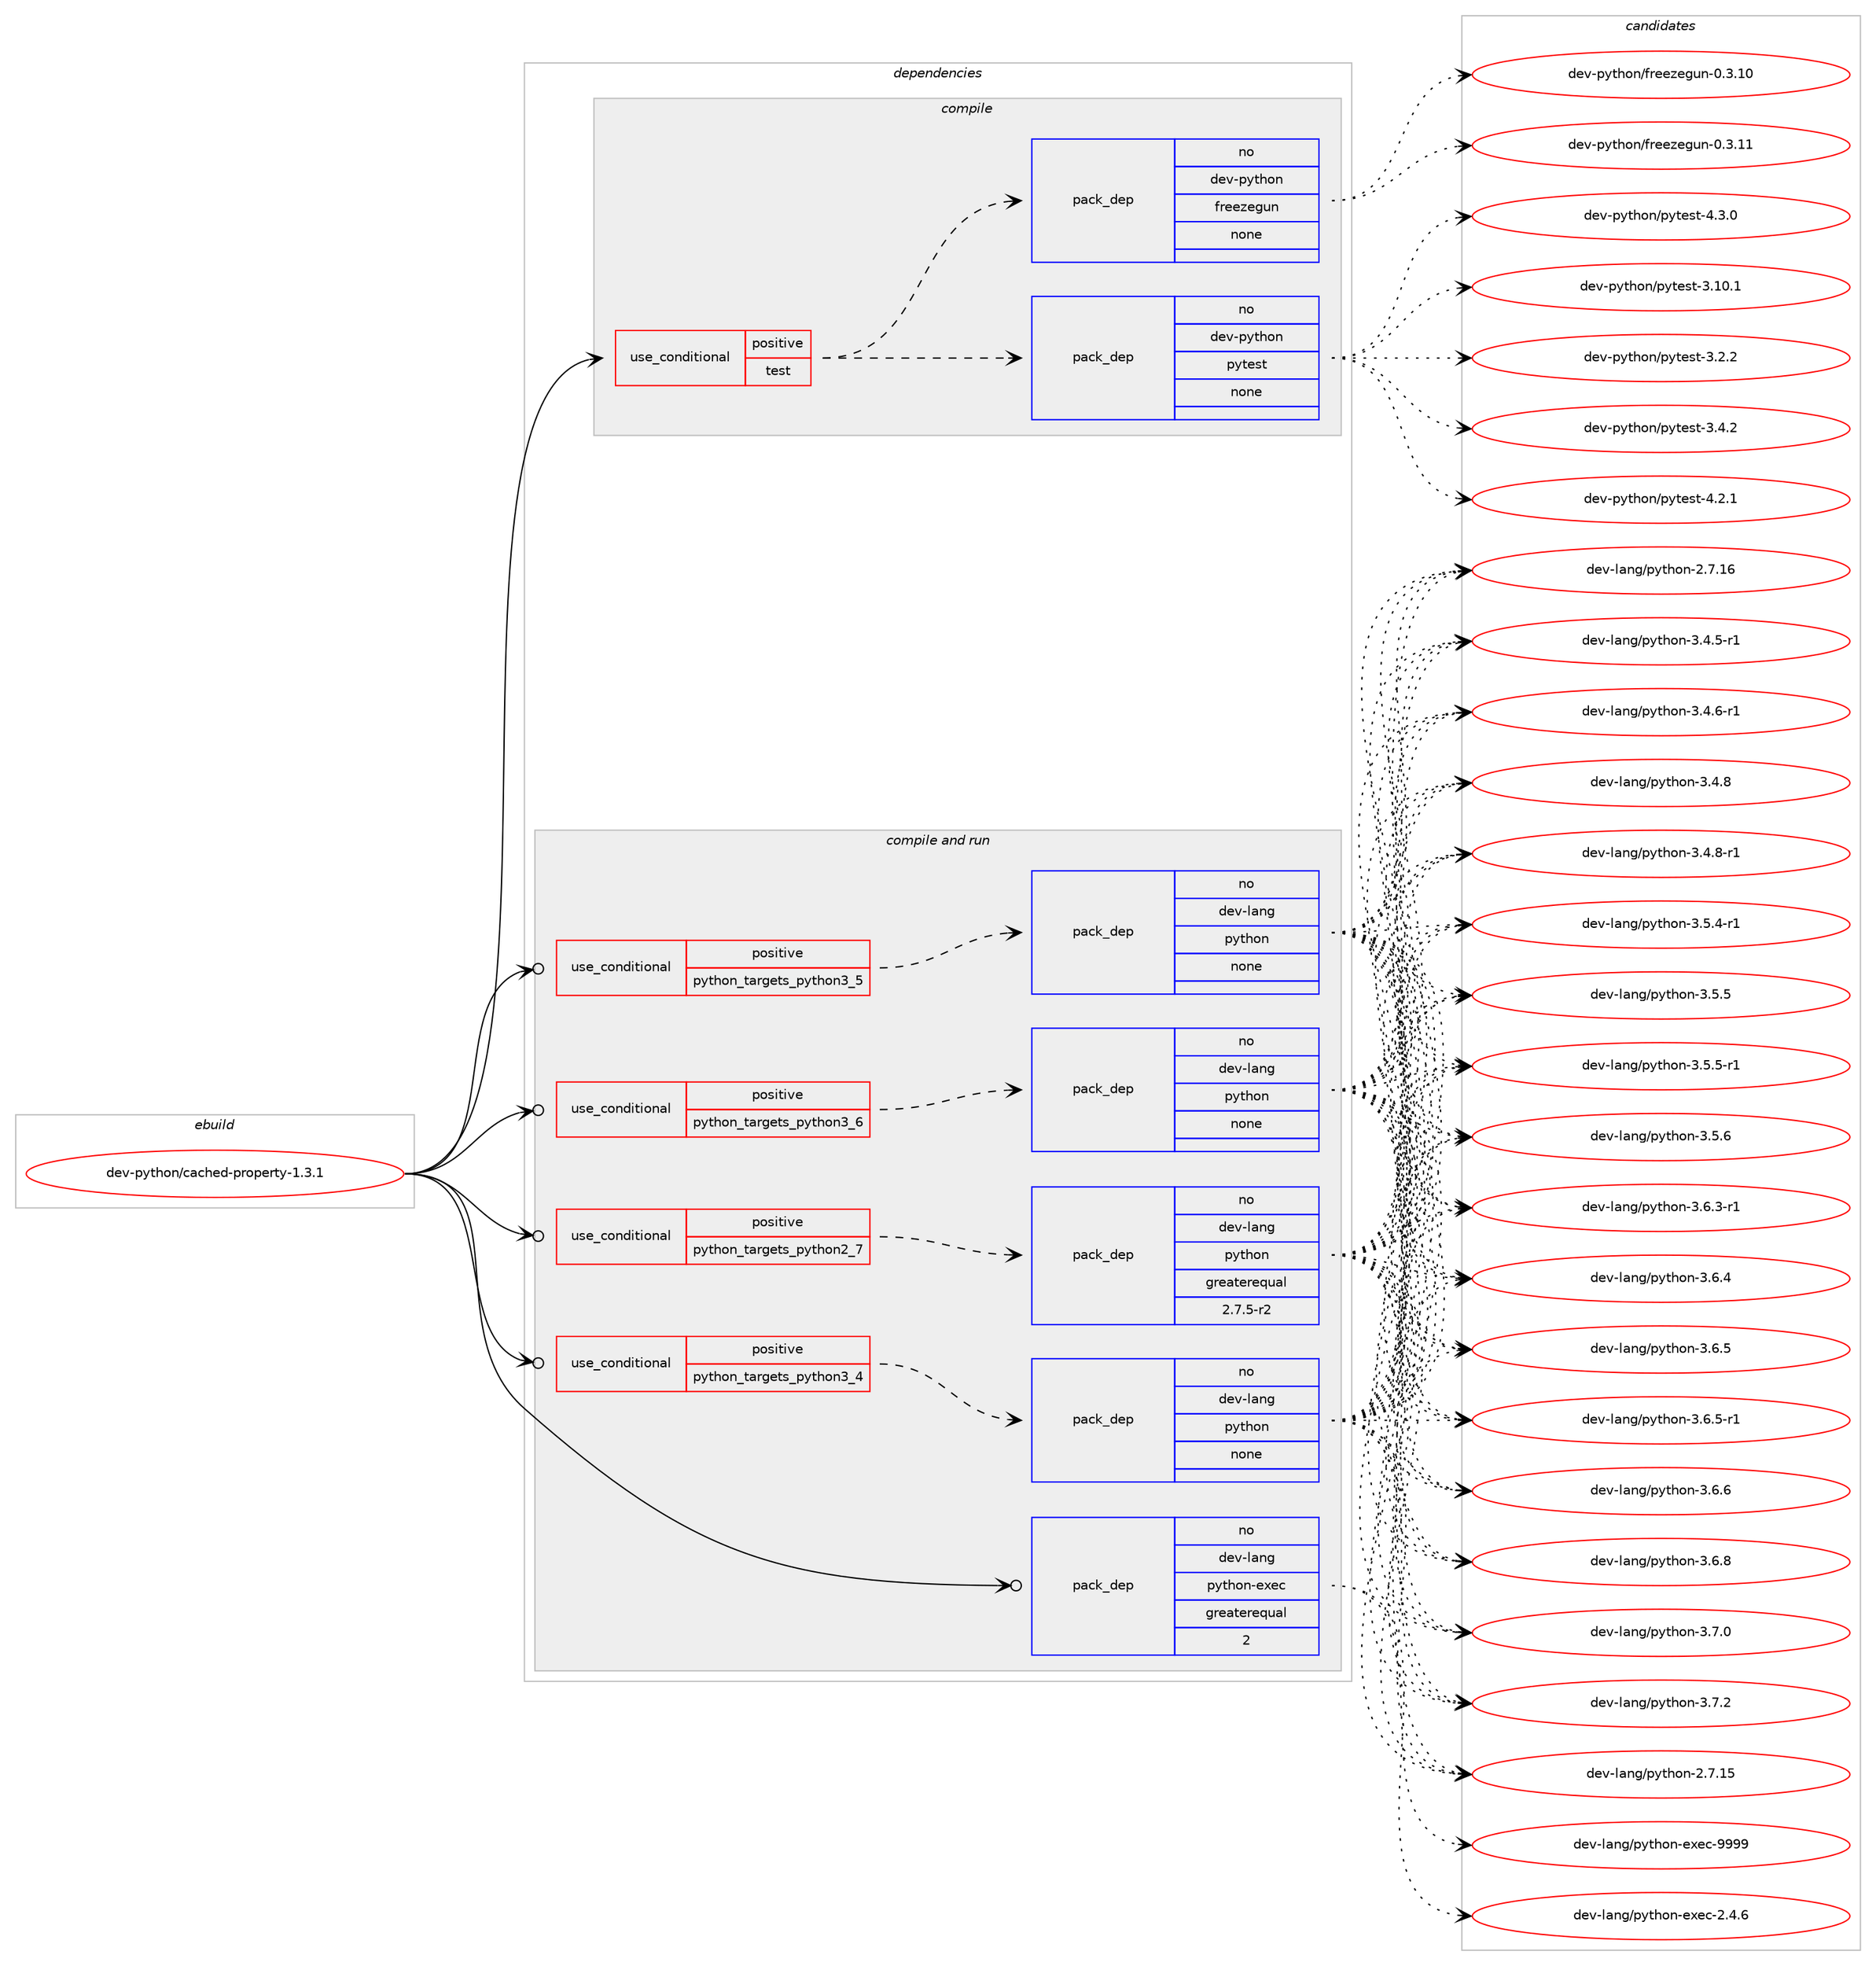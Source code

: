digraph prolog {

# *************
# Graph options
# *************

newrank=true;
concentrate=true;
compound=true;
graph [rankdir=LR,fontname=Helvetica,fontsize=10,ranksep=1.5];#, ranksep=2.5, nodesep=0.2];
edge  [arrowhead=vee];
node  [fontname=Helvetica,fontsize=10];

# **********
# The ebuild
# **********

subgraph cluster_leftcol {
color=gray;
rank=same;
label=<<i>ebuild</i>>;
id [label="dev-python/cached-property-1.3.1", color=red, width=4, href="../dev-python/cached-property-1.3.1.svg"];
}

# ****************
# The dependencies
# ****************

subgraph cluster_midcol {
color=gray;
label=<<i>dependencies</i>>;
subgraph cluster_compile {
fillcolor="#eeeeee";
style=filled;
label=<<i>compile</i>>;
subgraph cond371966 {
dependency1402150 [label=<<TABLE BORDER="0" CELLBORDER="1" CELLSPACING="0" CELLPADDING="4"><TR><TD ROWSPAN="3" CELLPADDING="10">use_conditional</TD></TR><TR><TD>positive</TD></TR><TR><TD>test</TD></TR></TABLE>>, shape=none, color=red];
subgraph pack1006951 {
dependency1402151 [label=<<TABLE BORDER="0" CELLBORDER="1" CELLSPACING="0" CELLPADDING="4" WIDTH="220"><TR><TD ROWSPAN="6" CELLPADDING="30">pack_dep</TD></TR><TR><TD WIDTH="110">no</TD></TR><TR><TD>dev-python</TD></TR><TR><TD>pytest</TD></TR><TR><TD>none</TD></TR><TR><TD></TD></TR></TABLE>>, shape=none, color=blue];
}
dependency1402150:e -> dependency1402151:w [weight=20,style="dashed",arrowhead="vee"];
subgraph pack1006952 {
dependency1402152 [label=<<TABLE BORDER="0" CELLBORDER="1" CELLSPACING="0" CELLPADDING="4" WIDTH="220"><TR><TD ROWSPAN="6" CELLPADDING="30">pack_dep</TD></TR><TR><TD WIDTH="110">no</TD></TR><TR><TD>dev-python</TD></TR><TR><TD>freezegun</TD></TR><TR><TD>none</TD></TR><TR><TD></TD></TR></TABLE>>, shape=none, color=blue];
}
dependency1402150:e -> dependency1402152:w [weight=20,style="dashed",arrowhead="vee"];
}
id:e -> dependency1402150:w [weight=20,style="solid",arrowhead="vee"];
}
subgraph cluster_compileandrun {
fillcolor="#eeeeee";
style=filled;
label=<<i>compile and run</i>>;
subgraph cond371967 {
dependency1402153 [label=<<TABLE BORDER="0" CELLBORDER="1" CELLSPACING="0" CELLPADDING="4"><TR><TD ROWSPAN="3" CELLPADDING="10">use_conditional</TD></TR><TR><TD>positive</TD></TR><TR><TD>python_targets_python2_7</TD></TR></TABLE>>, shape=none, color=red];
subgraph pack1006953 {
dependency1402154 [label=<<TABLE BORDER="0" CELLBORDER="1" CELLSPACING="0" CELLPADDING="4" WIDTH="220"><TR><TD ROWSPAN="6" CELLPADDING="30">pack_dep</TD></TR><TR><TD WIDTH="110">no</TD></TR><TR><TD>dev-lang</TD></TR><TR><TD>python</TD></TR><TR><TD>greaterequal</TD></TR><TR><TD>2.7.5-r2</TD></TR></TABLE>>, shape=none, color=blue];
}
dependency1402153:e -> dependency1402154:w [weight=20,style="dashed",arrowhead="vee"];
}
id:e -> dependency1402153:w [weight=20,style="solid",arrowhead="odotvee"];
subgraph cond371968 {
dependency1402155 [label=<<TABLE BORDER="0" CELLBORDER="1" CELLSPACING="0" CELLPADDING="4"><TR><TD ROWSPAN="3" CELLPADDING="10">use_conditional</TD></TR><TR><TD>positive</TD></TR><TR><TD>python_targets_python3_4</TD></TR></TABLE>>, shape=none, color=red];
subgraph pack1006954 {
dependency1402156 [label=<<TABLE BORDER="0" CELLBORDER="1" CELLSPACING="0" CELLPADDING="4" WIDTH="220"><TR><TD ROWSPAN="6" CELLPADDING="30">pack_dep</TD></TR><TR><TD WIDTH="110">no</TD></TR><TR><TD>dev-lang</TD></TR><TR><TD>python</TD></TR><TR><TD>none</TD></TR><TR><TD></TD></TR></TABLE>>, shape=none, color=blue];
}
dependency1402155:e -> dependency1402156:w [weight=20,style="dashed",arrowhead="vee"];
}
id:e -> dependency1402155:w [weight=20,style="solid",arrowhead="odotvee"];
subgraph cond371969 {
dependency1402157 [label=<<TABLE BORDER="0" CELLBORDER="1" CELLSPACING="0" CELLPADDING="4"><TR><TD ROWSPAN="3" CELLPADDING="10">use_conditional</TD></TR><TR><TD>positive</TD></TR><TR><TD>python_targets_python3_5</TD></TR></TABLE>>, shape=none, color=red];
subgraph pack1006955 {
dependency1402158 [label=<<TABLE BORDER="0" CELLBORDER="1" CELLSPACING="0" CELLPADDING="4" WIDTH="220"><TR><TD ROWSPAN="6" CELLPADDING="30">pack_dep</TD></TR><TR><TD WIDTH="110">no</TD></TR><TR><TD>dev-lang</TD></TR><TR><TD>python</TD></TR><TR><TD>none</TD></TR><TR><TD></TD></TR></TABLE>>, shape=none, color=blue];
}
dependency1402157:e -> dependency1402158:w [weight=20,style="dashed",arrowhead="vee"];
}
id:e -> dependency1402157:w [weight=20,style="solid",arrowhead="odotvee"];
subgraph cond371970 {
dependency1402159 [label=<<TABLE BORDER="0" CELLBORDER="1" CELLSPACING="0" CELLPADDING="4"><TR><TD ROWSPAN="3" CELLPADDING="10">use_conditional</TD></TR><TR><TD>positive</TD></TR><TR><TD>python_targets_python3_6</TD></TR></TABLE>>, shape=none, color=red];
subgraph pack1006956 {
dependency1402160 [label=<<TABLE BORDER="0" CELLBORDER="1" CELLSPACING="0" CELLPADDING="4" WIDTH="220"><TR><TD ROWSPAN="6" CELLPADDING="30">pack_dep</TD></TR><TR><TD WIDTH="110">no</TD></TR><TR><TD>dev-lang</TD></TR><TR><TD>python</TD></TR><TR><TD>none</TD></TR><TR><TD></TD></TR></TABLE>>, shape=none, color=blue];
}
dependency1402159:e -> dependency1402160:w [weight=20,style="dashed",arrowhead="vee"];
}
id:e -> dependency1402159:w [weight=20,style="solid",arrowhead="odotvee"];
subgraph pack1006957 {
dependency1402161 [label=<<TABLE BORDER="0" CELLBORDER="1" CELLSPACING="0" CELLPADDING="4" WIDTH="220"><TR><TD ROWSPAN="6" CELLPADDING="30">pack_dep</TD></TR><TR><TD WIDTH="110">no</TD></TR><TR><TD>dev-lang</TD></TR><TR><TD>python-exec</TD></TR><TR><TD>greaterequal</TD></TR><TR><TD>2</TD></TR></TABLE>>, shape=none, color=blue];
}
id:e -> dependency1402161:w [weight=20,style="solid",arrowhead="odotvee"];
}
subgraph cluster_run {
fillcolor="#eeeeee";
style=filled;
label=<<i>run</i>>;
}
}

# **************
# The candidates
# **************

subgraph cluster_choices {
rank=same;
color=gray;
label=<<i>candidates</i>>;

subgraph choice1006951 {
color=black;
nodesep=1;
choice100101118451121211161041111104711212111610111511645514649484649 [label="dev-python/pytest-3.10.1", color=red, width=4,href="../dev-python/pytest-3.10.1.svg"];
choice1001011184511212111610411111047112121116101115116455146504650 [label="dev-python/pytest-3.2.2", color=red, width=4,href="../dev-python/pytest-3.2.2.svg"];
choice1001011184511212111610411111047112121116101115116455146524650 [label="dev-python/pytest-3.4.2", color=red, width=4,href="../dev-python/pytest-3.4.2.svg"];
choice1001011184511212111610411111047112121116101115116455246504649 [label="dev-python/pytest-4.2.1", color=red, width=4,href="../dev-python/pytest-4.2.1.svg"];
choice1001011184511212111610411111047112121116101115116455246514648 [label="dev-python/pytest-4.3.0", color=red, width=4,href="../dev-python/pytest-4.3.0.svg"];
dependency1402151:e -> choice100101118451121211161041111104711212111610111511645514649484649:w [style=dotted,weight="100"];
dependency1402151:e -> choice1001011184511212111610411111047112121116101115116455146504650:w [style=dotted,weight="100"];
dependency1402151:e -> choice1001011184511212111610411111047112121116101115116455146524650:w [style=dotted,weight="100"];
dependency1402151:e -> choice1001011184511212111610411111047112121116101115116455246504649:w [style=dotted,weight="100"];
dependency1402151:e -> choice1001011184511212111610411111047112121116101115116455246514648:w [style=dotted,weight="100"];
}
subgraph choice1006952 {
color=black;
nodesep=1;
choice100101118451121211161041111104710211410110112210110311711045484651464948 [label="dev-python/freezegun-0.3.10", color=red, width=4,href="../dev-python/freezegun-0.3.10.svg"];
choice100101118451121211161041111104710211410110112210110311711045484651464949 [label="dev-python/freezegun-0.3.11", color=red, width=4,href="../dev-python/freezegun-0.3.11.svg"];
dependency1402152:e -> choice100101118451121211161041111104710211410110112210110311711045484651464948:w [style=dotted,weight="100"];
dependency1402152:e -> choice100101118451121211161041111104710211410110112210110311711045484651464949:w [style=dotted,weight="100"];
}
subgraph choice1006953 {
color=black;
nodesep=1;
choice10010111845108971101034711212111610411111045504655464953 [label="dev-lang/python-2.7.15", color=red, width=4,href="../dev-lang/python-2.7.15.svg"];
choice10010111845108971101034711212111610411111045504655464954 [label="dev-lang/python-2.7.16", color=red, width=4,href="../dev-lang/python-2.7.16.svg"];
choice1001011184510897110103471121211161041111104551465246534511449 [label="dev-lang/python-3.4.5-r1", color=red, width=4,href="../dev-lang/python-3.4.5-r1.svg"];
choice1001011184510897110103471121211161041111104551465246544511449 [label="dev-lang/python-3.4.6-r1", color=red, width=4,href="../dev-lang/python-3.4.6-r1.svg"];
choice100101118451089711010347112121116104111110455146524656 [label="dev-lang/python-3.4.8", color=red, width=4,href="../dev-lang/python-3.4.8.svg"];
choice1001011184510897110103471121211161041111104551465246564511449 [label="dev-lang/python-3.4.8-r1", color=red, width=4,href="../dev-lang/python-3.4.8-r1.svg"];
choice1001011184510897110103471121211161041111104551465346524511449 [label="dev-lang/python-3.5.4-r1", color=red, width=4,href="../dev-lang/python-3.5.4-r1.svg"];
choice100101118451089711010347112121116104111110455146534653 [label="dev-lang/python-3.5.5", color=red, width=4,href="../dev-lang/python-3.5.5.svg"];
choice1001011184510897110103471121211161041111104551465346534511449 [label="dev-lang/python-3.5.5-r1", color=red, width=4,href="../dev-lang/python-3.5.5-r1.svg"];
choice100101118451089711010347112121116104111110455146534654 [label="dev-lang/python-3.5.6", color=red, width=4,href="../dev-lang/python-3.5.6.svg"];
choice1001011184510897110103471121211161041111104551465446514511449 [label="dev-lang/python-3.6.3-r1", color=red, width=4,href="../dev-lang/python-3.6.3-r1.svg"];
choice100101118451089711010347112121116104111110455146544652 [label="dev-lang/python-3.6.4", color=red, width=4,href="../dev-lang/python-3.6.4.svg"];
choice100101118451089711010347112121116104111110455146544653 [label="dev-lang/python-3.6.5", color=red, width=4,href="../dev-lang/python-3.6.5.svg"];
choice1001011184510897110103471121211161041111104551465446534511449 [label="dev-lang/python-3.6.5-r1", color=red, width=4,href="../dev-lang/python-3.6.5-r1.svg"];
choice100101118451089711010347112121116104111110455146544654 [label="dev-lang/python-3.6.6", color=red, width=4,href="../dev-lang/python-3.6.6.svg"];
choice100101118451089711010347112121116104111110455146544656 [label="dev-lang/python-3.6.8", color=red, width=4,href="../dev-lang/python-3.6.8.svg"];
choice100101118451089711010347112121116104111110455146554648 [label="dev-lang/python-3.7.0", color=red, width=4,href="../dev-lang/python-3.7.0.svg"];
choice100101118451089711010347112121116104111110455146554650 [label="dev-lang/python-3.7.2", color=red, width=4,href="../dev-lang/python-3.7.2.svg"];
dependency1402154:e -> choice10010111845108971101034711212111610411111045504655464953:w [style=dotted,weight="100"];
dependency1402154:e -> choice10010111845108971101034711212111610411111045504655464954:w [style=dotted,weight="100"];
dependency1402154:e -> choice1001011184510897110103471121211161041111104551465246534511449:w [style=dotted,weight="100"];
dependency1402154:e -> choice1001011184510897110103471121211161041111104551465246544511449:w [style=dotted,weight="100"];
dependency1402154:e -> choice100101118451089711010347112121116104111110455146524656:w [style=dotted,weight="100"];
dependency1402154:e -> choice1001011184510897110103471121211161041111104551465246564511449:w [style=dotted,weight="100"];
dependency1402154:e -> choice1001011184510897110103471121211161041111104551465346524511449:w [style=dotted,weight="100"];
dependency1402154:e -> choice100101118451089711010347112121116104111110455146534653:w [style=dotted,weight="100"];
dependency1402154:e -> choice1001011184510897110103471121211161041111104551465346534511449:w [style=dotted,weight="100"];
dependency1402154:e -> choice100101118451089711010347112121116104111110455146534654:w [style=dotted,weight="100"];
dependency1402154:e -> choice1001011184510897110103471121211161041111104551465446514511449:w [style=dotted,weight="100"];
dependency1402154:e -> choice100101118451089711010347112121116104111110455146544652:w [style=dotted,weight="100"];
dependency1402154:e -> choice100101118451089711010347112121116104111110455146544653:w [style=dotted,weight="100"];
dependency1402154:e -> choice1001011184510897110103471121211161041111104551465446534511449:w [style=dotted,weight="100"];
dependency1402154:e -> choice100101118451089711010347112121116104111110455146544654:w [style=dotted,weight="100"];
dependency1402154:e -> choice100101118451089711010347112121116104111110455146544656:w [style=dotted,weight="100"];
dependency1402154:e -> choice100101118451089711010347112121116104111110455146554648:w [style=dotted,weight="100"];
dependency1402154:e -> choice100101118451089711010347112121116104111110455146554650:w [style=dotted,weight="100"];
}
subgraph choice1006954 {
color=black;
nodesep=1;
choice10010111845108971101034711212111610411111045504655464953 [label="dev-lang/python-2.7.15", color=red, width=4,href="../dev-lang/python-2.7.15.svg"];
choice10010111845108971101034711212111610411111045504655464954 [label="dev-lang/python-2.7.16", color=red, width=4,href="../dev-lang/python-2.7.16.svg"];
choice1001011184510897110103471121211161041111104551465246534511449 [label="dev-lang/python-3.4.5-r1", color=red, width=4,href="../dev-lang/python-3.4.5-r1.svg"];
choice1001011184510897110103471121211161041111104551465246544511449 [label="dev-lang/python-3.4.6-r1", color=red, width=4,href="../dev-lang/python-3.4.6-r1.svg"];
choice100101118451089711010347112121116104111110455146524656 [label="dev-lang/python-3.4.8", color=red, width=4,href="../dev-lang/python-3.4.8.svg"];
choice1001011184510897110103471121211161041111104551465246564511449 [label="dev-lang/python-3.4.8-r1", color=red, width=4,href="../dev-lang/python-3.4.8-r1.svg"];
choice1001011184510897110103471121211161041111104551465346524511449 [label="dev-lang/python-3.5.4-r1", color=red, width=4,href="../dev-lang/python-3.5.4-r1.svg"];
choice100101118451089711010347112121116104111110455146534653 [label="dev-lang/python-3.5.5", color=red, width=4,href="../dev-lang/python-3.5.5.svg"];
choice1001011184510897110103471121211161041111104551465346534511449 [label="dev-lang/python-3.5.5-r1", color=red, width=4,href="../dev-lang/python-3.5.5-r1.svg"];
choice100101118451089711010347112121116104111110455146534654 [label="dev-lang/python-3.5.6", color=red, width=4,href="../dev-lang/python-3.5.6.svg"];
choice1001011184510897110103471121211161041111104551465446514511449 [label="dev-lang/python-3.6.3-r1", color=red, width=4,href="../dev-lang/python-3.6.3-r1.svg"];
choice100101118451089711010347112121116104111110455146544652 [label="dev-lang/python-3.6.4", color=red, width=4,href="../dev-lang/python-3.6.4.svg"];
choice100101118451089711010347112121116104111110455146544653 [label="dev-lang/python-3.6.5", color=red, width=4,href="../dev-lang/python-3.6.5.svg"];
choice1001011184510897110103471121211161041111104551465446534511449 [label="dev-lang/python-3.6.5-r1", color=red, width=4,href="../dev-lang/python-3.6.5-r1.svg"];
choice100101118451089711010347112121116104111110455146544654 [label="dev-lang/python-3.6.6", color=red, width=4,href="../dev-lang/python-3.6.6.svg"];
choice100101118451089711010347112121116104111110455146544656 [label="dev-lang/python-3.6.8", color=red, width=4,href="../dev-lang/python-3.6.8.svg"];
choice100101118451089711010347112121116104111110455146554648 [label="dev-lang/python-3.7.0", color=red, width=4,href="../dev-lang/python-3.7.0.svg"];
choice100101118451089711010347112121116104111110455146554650 [label="dev-lang/python-3.7.2", color=red, width=4,href="../dev-lang/python-3.7.2.svg"];
dependency1402156:e -> choice10010111845108971101034711212111610411111045504655464953:w [style=dotted,weight="100"];
dependency1402156:e -> choice10010111845108971101034711212111610411111045504655464954:w [style=dotted,weight="100"];
dependency1402156:e -> choice1001011184510897110103471121211161041111104551465246534511449:w [style=dotted,weight="100"];
dependency1402156:e -> choice1001011184510897110103471121211161041111104551465246544511449:w [style=dotted,weight="100"];
dependency1402156:e -> choice100101118451089711010347112121116104111110455146524656:w [style=dotted,weight="100"];
dependency1402156:e -> choice1001011184510897110103471121211161041111104551465246564511449:w [style=dotted,weight="100"];
dependency1402156:e -> choice1001011184510897110103471121211161041111104551465346524511449:w [style=dotted,weight="100"];
dependency1402156:e -> choice100101118451089711010347112121116104111110455146534653:w [style=dotted,weight="100"];
dependency1402156:e -> choice1001011184510897110103471121211161041111104551465346534511449:w [style=dotted,weight="100"];
dependency1402156:e -> choice100101118451089711010347112121116104111110455146534654:w [style=dotted,weight="100"];
dependency1402156:e -> choice1001011184510897110103471121211161041111104551465446514511449:w [style=dotted,weight="100"];
dependency1402156:e -> choice100101118451089711010347112121116104111110455146544652:w [style=dotted,weight="100"];
dependency1402156:e -> choice100101118451089711010347112121116104111110455146544653:w [style=dotted,weight="100"];
dependency1402156:e -> choice1001011184510897110103471121211161041111104551465446534511449:w [style=dotted,weight="100"];
dependency1402156:e -> choice100101118451089711010347112121116104111110455146544654:w [style=dotted,weight="100"];
dependency1402156:e -> choice100101118451089711010347112121116104111110455146544656:w [style=dotted,weight="100"];
dependency1402156:e -> choice100101118451089711010347112121116104111110455146554648:w [style=dotted,weight="100"];
dependency1402156:e -> choice100101118451089711010347112121116104111110455146554650:w [style=dotted,weight="100"];
}
subgraph choice1006955 {
color=black;
nodesep=1;
choice10010111845108971101034711212111610411111045504655464953 [label="dev-lang/python-2.7.15", color=red, width=4,href="../dev-lang/python-2.7.15.svg"];
choice10010111845108971101034711212111610411111045504655464954 [label="dev-lang/python-2.7.16", color=red, width=4,href="../dev-lang/python-2.7.16.svg"];
choice1001011184510897110103471121211161041111104551465246534511449 [label="dev-lang/python-3.4.5-r1", color=red, width=4,href="../dev-lang/python-3.4.5-r1.svg"];
choice1001011184510897110103471121211161041111104551465246544511449 [label="dev-lang/python-3.4.6-r1", color=red, width=4,href="../dev-lang/python-3.4.6-r1.svg"];
choice100101118451089711010347112121116104111110455146524656 [label="dev-lang/python-3.4.8", color=red, width=4,href="../dev-lang/python-3.4.8.svg"];
choice1001011184510897110103471121211161041111104551465246564511449 [label="dev-lang/python-3.4.8-r1", color=red, width=4,href="../dev-lang/python-3.4.8-r1.svg"];
choice1001011184510897110103471121211161041111104551465346524511449 [label="dev-lang/python-3.5.4-r1", color=red, width=4,href="../dev-lang/python-3.5.4-r1.svg"];
choice100101118451089711010347112121116104111110455146534653 [label="dev-lang/python-3.5.5", color=red, width=4,href="../dev-lang/python-3.5.5.svg"];
choice1001011184510897110103471121211161041111104551465346534511449 [label="dev-lang/python-3.5.5-r1", color=red, width=4,href="../dev-lang/python-3.5.5-r1.svg"];
choice100101118451089711010347112121116104111110455146534654 [label="dev-lang/python-3.5.6", color=red, width=4,href="../dev-lang/python-3.5.6.svg"];
choice1001011184510897110103471121211161041111104551465446514511449 [label="dev-lang/python-3.6.3-r1", color=red, width=4,href="../dev-lang/python-3.6.3-r1.svg"];
choice100101118451089711010347112121116104111110455146544652 [label="dev-lang/python-3.6.4", color=red, width=4,href="../dev-lang/python-3.6.4.svg"];
choice100101118451089711010347112121116104111110455146544653 [label="dev-lang/python-3.6.5", color=red, width=4,href="../dev-lang/python-3.6.5.svg"];
choice1001011184510897110103471121211161041111104551465446534511449 [label="dev-lang/python-3.6.5-r1", color=red, width=4,href="../dev-lang/python-3.6.5-r1.svg"];
choice100101118451089711010347112121116104111110455146544654 [label="dev-lang/python-3.6.6", color=red, width=4,href="../dev-lang/python-3.6.6.svg"];
choice100101118451089711010347112121116104111110455146544656 [label="dev-lang/python-3.6.8", color=red, width=4,href="../dev-lang/python-3.6.8.svg"];
choice100101118451089711010347112121116104111110455146554648 [label="dev-lang/python-3.7.0", color=red, width=4,href="../dev-lang/python-3.7.0.svg"];
choice100101118451089711010347112121116104111110455146554650 [label="dev-lang/python-3.7.2", color=red, width=4,href="../dev-lang/python-3.7.2.svg"];
dependency1402158:e -> choice10010111845108971101034711212111610411111045504655464953:w [style=dotted,weight="100"];
dependency1402158:e -> choice10010111845108971101034711212111610411111045504655464954:w [style=dotted,weight="100"];
dependency1402158:e -> choice1001011184510897110103471121211161041111104551465246534511449:w [style=dotted,weight="100"];
dependency1402158:e -> choice1001011184510897110103471121211161041111104551465246544511449:w [style=dotted,weight="100"];
dependency1402158:e -> choice100101118451089711010347112121116104111110455146524656:w [style=dotted,weight="100"];
dependency1402158:e -> choice1001011184510897110103471121211161041111104551465246564511449:w [style=dotted,weight="100"];
dependency1402158:e -> choice1001011184510897110103471121211161041111104551465346524511449:w [style=dotted,weight="100"];
dependency1402158:e -> choice100101118451089711010347112121116104111110455146534653:w [style=dotted,weight="100"];
dependency1402158:e -> choice1001011184510897110103471121211161041111104551465346534511449:w [style=dotted,weight="100"];
dependency1402158:e -> choice100101118451089711010347112121116104111110455146534654:w [style=dotted,weight="100"];
dependency1402158:e -> choice1001011184510897110103471121211161041111104551465446514511449:w [style=dotted,weight="100"];
dependency1402158:e -> choice100101118451089711010347112121116104111110455146544652:w [style=dotted,weight="100"];
dependency1402158:e -> choice100101118451089711010347112121116104111110455146544653:w [style=dotted,weight="100"];
dependency1402158:e -> choice1001011184510897110103471121211161041111104551465446534511449:w [style=dotted,weight="100"];
dependency1402158:e -> choice100101118451089711010347112121116104111110455146544654:w [style=dotted,weight="100"];
dependency1402158:e -> choice100101118451089711010347112121116104111110455146544656:w [style=dotted,weight="100"];
dependency1402158:e -> choice100101118451089711010347112121116104111110455146554648:w [style=dotted,weight="100"];
dependency1402158:e -> choice100101118451089711010347112121116104111110455146554650:w [style=dotted,weight="100"];
}
subgraph choice1006956 {
color=black;
nodesep=1;
choice10010111845108971101034711212111610411111045504655464953 [label="dev-lang/python-2.7.15", color=red, width=4,href="../dev-lang/python-2.7.15.svg"];
choice10010111845108971101034711212111610411111045504655464954 [label="dev-lang/python-2.7.16", color=red, width=4,href="../dev-lang/python-2.7.16.svg"];
choice1001011184510897110103471121211161041111104551465246534511449 [label="dev-lang/python-3.4.5-r1", color=red, width=4,href="../dev-lang/python-3.4.5-r1.svg"];
choice1001011184510897110103471121211161041111104551465246544511449 [label="dev-lang/python-3.4.6-r1", color=red, width=4,href="../dev-lang/python-3.4.6-r1.svg"];
choice100101118451089711010347112121116104111110455146524656 [label="dev-lang/python-3.4.8", color=red, width=4,href="../dev-lang/python-3.4.8.svg"];
choice1001011184510897110103471121211161041111104551465246564511449 [label="dev-lang/python-3.4.8-r1", color=red, width=4,href="../dev-lang/python-3.4.8-r1.svg"];
choice1001011184510897110103471121211161041111104551465346524511449 [label="dev-lang/python-3.5.4-r1", color=red, width=4,href="../dev-lang/python-3.5.4-r1.svg"];
choice100101118451089711010347112121116104111110455146534653 [label="dev-lang/python-3.5.5", color=red, width=4,href="../dev-lang/python-3.5.5.svg"];
choice1001011184510897110103471121211161041111104551465346534511449 [label="dev-lang/python-3.5.5-r1", color=red, width=4,href="../dev-lang/python-3.5.5-r1.svg"];
choice100101118451089711010347112121116104111110455146534654 [label="dev-lang/python-3.5.6", color=red, width=4,href="../dev-lang/python-3.5.6.svg"];
choice1001011184510897110103471121211161041111104551465446514511449 [label="dev-lang/python-3.6.3-r1", color=red, width=4,href="../dev-lang/python-3.6.3-r1.svg"];
choice100101118451089711010347112121116104111110455146544652 [label="dev-lang/python-3.6.4", color=red, width=4,href="../dev-lang/python-3.6.4.svg"];
choice100101118451089711010347112121116104111110455146544653 [label="dev-lang/python-3.6.5", color=red, width=4,href="../dev-lang/python-3.6.5.svg"];
choice1001011184510897110103471121211161041111104551465446534511449 [label="dev-lang/python-3.6.5-r1", color=red, width=4,href="../dev-lang/python-3.6.5-r1.svg"];
choice100101118451089711010347112121116104111110455146544654 [label="dev-lang/python-3.6.6", color=red, width=4,href="../dev-lang/python-3.6.6.svg"];
choice100101118451089711010347112121116104111110455146544656 [label="dev-lang/python-3.6.8", color=red, width=4,href="../dev-lang/python-3.6.8.svg"];
choice100101118451089711010347112121116104111110455146554648 [label="dev-lang/python-3.7.0", color=red, width=4,href="../dev-lang/python-3.7.0.svg"];
choice100101118451089711010347112121116104111110455146554650 [label="dev-lang/python-3.7.2", color=red, width=4,href="../dev-lang/python-3.7.2.svg"];
dependency1402160:e -> choice10010111845108971101034711212111610411111045504655464953:w [style=dotted,weight="100"];
dependency1402160:e -> choice10010111845108971101034711212111610411111045504655464954:w [style=dotted,weight="100"];
dependency1402160:e -> choice1001011184510897110103471121211161041111104551465246534511449:w [style=dotted,weight="100"];
dependency1402160:e -> choice1001011184510897110103471121211161041111104551465246544511449:w [style=dotted,weight="100"];
dependency1402160:e -> choice100101118451089711010347112121116104111110455146524656:w [style=dotted,weight="100"];
dependency1402160:e -> choice1001011184510897110103471121211161041111104551465246564511449:w [style=dotted,weight="100"];
dependency1402160:e -> choice1001011184510897110103471121211161041111104551465346524511449:w [style=dotted,weight="100"];
dependency1402160:e -> choice100101118451089711010347112121116104111110455146534653:w [style=dotted,weight="100"];
dependency1402160:e -> choice1001011184510897110103471121211161041111104551465346534511449:w [style=dotted,weight="100"];
dependency1402160:e -> choice100101118451089711010347112121116104111110455146534654:w [style=dotted,weight="100"];
dependency1402160:e -> choice1001011184510897110103471121211161041111104551465446514511449:w [style=dotted,weight="100"];
dependency1402160:e -> choice100101118451089711010347112121116104111110455146544652:w [style=dotted,weight="100"];
dependency1402160:e -> choice100101118451089711010347112121116104111110455146544653:w [style=dotted,weight="100"];
dependency1402160:e -> choice1001011184510897110103471121211161041111104551465446534511449:w [style=dotted,weight="100"];
dependency1402160:e -> choice100101118451089711010347112121116104111110455146544654:w [style=dotted,weight="100"];
dependency1402160:e -> choice100101118451089711010347112121116104111110455146544656:w [style=dotted,weight="100"];
dependency1402160:e -> choice100101118451089711010347112121116104111110455146554648:w [style=dotted,weight="100"];
dependency1402160:e -> choice100101118451089711010347112121116104111110455146554650:w [style=dotted,weight="100"];
}
subgraph choice1006957 {
color=black;
nodesep=1;
choice1001011184510897110103471121211161041111104510112010199455046524654 [label="dev-lang/python-exec-2.4.6", color=red, width=4,href="../dev-lang/python-exec-2.4.6.svg"];
choice10010111845108971101034711212111610411111045101120101994557575757 [label="dev-lang/python-exec-9999", color=red, width=4,href="../dev-lang/python-exec-9999.svg"];
dependency1402161:e -> choice1001011184510897110103471121211161041111104510112010199455046524654:w [style=dotted,weight="100"];
dependency1402161:e -> choice10010111845108971101034711212111610411111045101120101994557575757:w [style=dotted,weight="100"];
}
}

}
